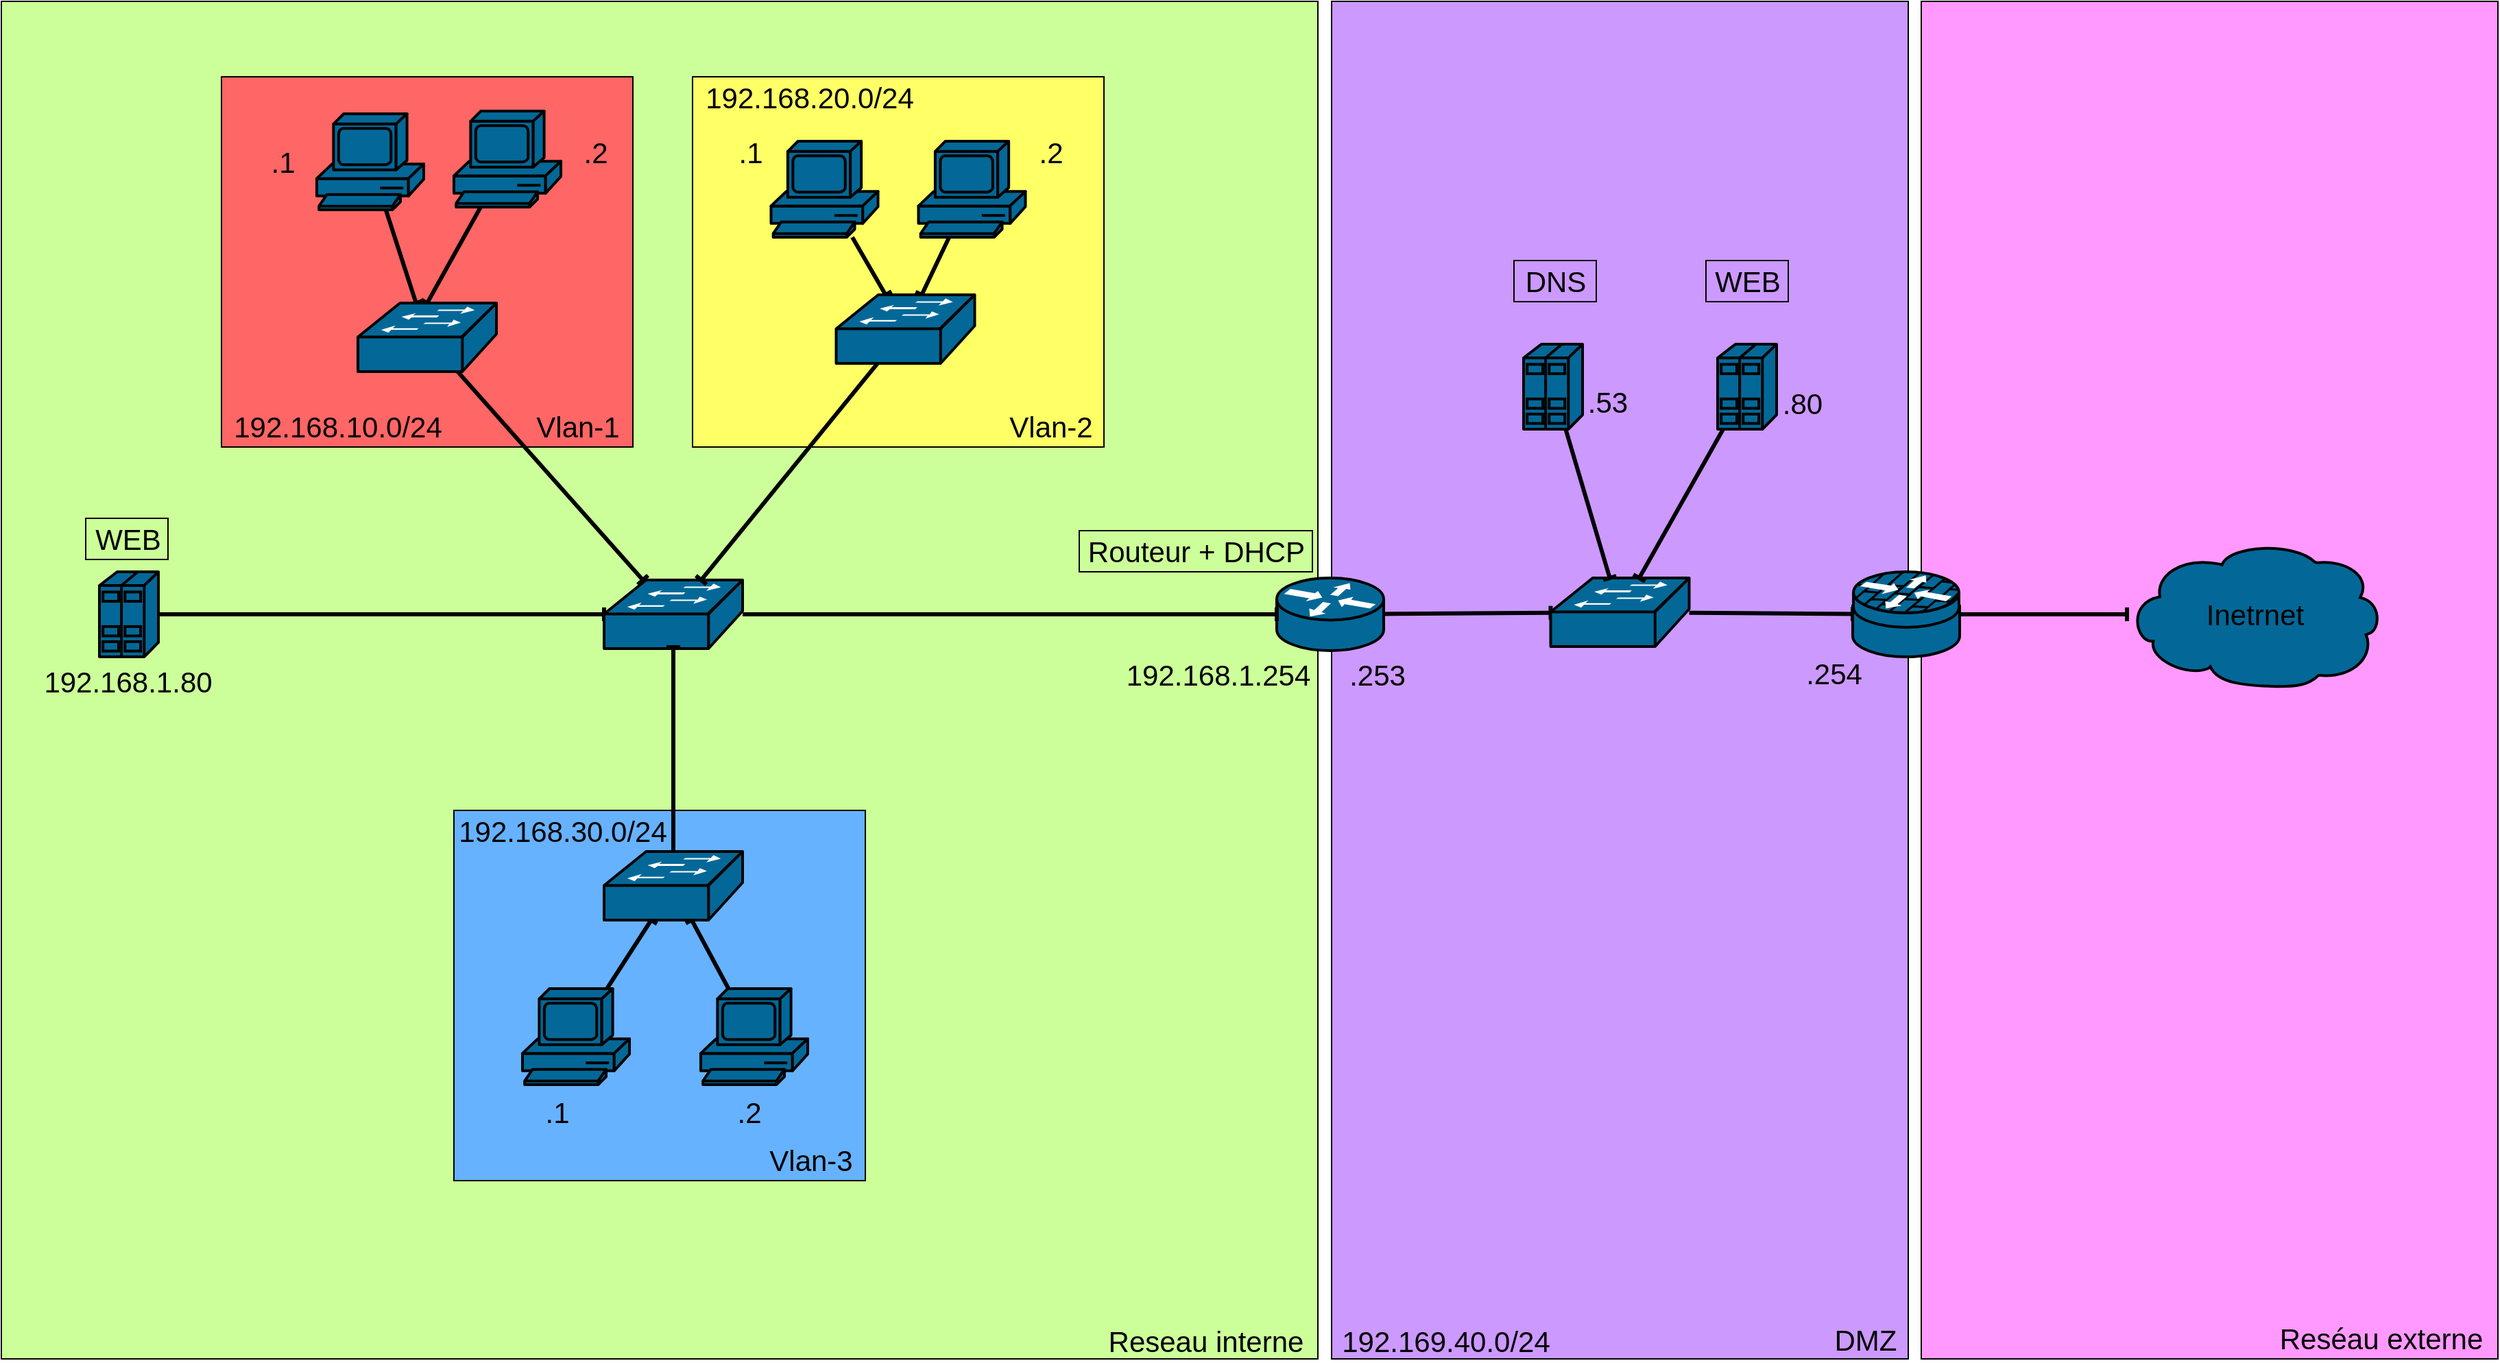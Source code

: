 <mxfile>
    <diagram id="-jtY2hsfW_GyJ5_EmQyq" name="Page-1">
        <mxGraphModel dx="1297" dy="1131" grid="1" gridSize="10" guides="1" tooltips="1" connect="1" arrows="1" fold="1" page="1" pageScale="1" pageWidth="827" pageHeight="1169" background="#ffffff" math="0" shadow="0">
            <root>
                <mxCell id="0"/>
                <mxCell id="1" parent="0"/>
                <mxCell id="69" value="" style="whiteSpace=wrap;html=1;fontColor=#000000;strokeColor=#000000;fillColor=#FF99FF;fontSize=21;" vertex="1" parent="1">
                    <mxGeometry x="970" y="80" width="420.5" height="990" as="geometry"/>
                </mxCell>
                <mxCell id="49" value="" style="whiteSpace=wrap;html=1;fontColor=#000000;strokeColor=#000000;fillColor=#CC99FF;fontSize=21;" vertex="1" parent="1">
                    <mxGeometry x="540" y="80" width="420.5" height="990" as="geometry"/>
                </mxCell>
                <mxCell id="30" value="" style="whiteSpace=wrap;html=1;fontColor=#000000;strokeColor=#000000;fillColor=#CCFF99;fontSize=21;" vertex="1" parent="1">
                    <mxGeometry x="-430" y="80" width="960" height="990" as="geometry"/>
                </mxCell>
                <mxCell id="27" value="" style="whiteSpace=wrap;html=1;fillColor=#66B2FF;strokeColor=#000000;fontSize=21;" vertex="1" parent="1">
                    <mxGeometry x="-100" y="670" width="300" height="270" as="geometry"/>
                </mxCell>
                <mxCell id="25" value="" style="whiteSpace=wrap;html=1;fillColor=#FFFF66;strokeColor=#000000;fontSize=21;" vertex="1" parent="1">
                    <mxGeometry x="74" y="135" width="300" height="270" as="geometry"/>
                </mxCell>
                <mxCell id="24" value="" style="whiteSpace=wrap;html=1;fillColor=#FF6666;strokeColor=#000000;fontSize=21;" vertex="1" parent="1">
                    <mxGeometry x="-269.5" y="135" width="300" height="270" as="geometry"/>
                </mxCell>
                <mxCell id="47" style="edgeStyle=none;html=1;fontColor=#000000;endArrow=baseDash;endFill=0;strokeColor=#000000;strokeWidth=3;fontSize=21;" edge="1" parent="1" source="2" target="6">
                    <mxGeometry relative="1" as="geometry"/>
                </mxCell>
                <mxCell id="2" value="" style="shape=mxgraph.cisco.routers.router;sketch=0;html=1;pointerEvents=1;dashed=0;fillColor=#036897;strokeColor=#000000;strokeWidth=2;verticalLabelPosition=bottom;verticalAlign=top;align=center;outlineConnect=0;fontSize=21;" parent="1" vertex="1">
                    <mxGeometry x="500" y="500.5" width="78" height="53" as="geometry"/>
                </mxCell>
                <mxCell id="44" style="edgeStyle=none;html=1;fontColor=#000000;endArrow=baseDash;endFill=0;strokeColor=#000000;strokeWidth=3;fontSize=21;" edge="1" parent="1" source="4" target="5">
                    <mxGeometry relative="1" as="geometry"/>
                </mxCell>
                <mxCell id="4" value="" style="shape=mxgraph.cisco.servers.standard_host;sketch=0;html=1;pointerEvents=1;dashed=0;fillColor=#036897;strokeColor=#000000;strokeWidth=2;verticalLabelPosition=bottom;verticalAlign=top;align=center;outlineConnect=0;fontSize=21;" parent="1" vertex="1">
                    <mxGeometry x="-358.5" y="496" width="43" height="62" as="geometry"/>
                </mxCell>
                <mxCell id="46" style="edgeStyle=none;html=1;fontColor=#000000;endArrow=baseDash;endFill=0;strokeColor=#000000;strokeWidth=3;fontSize=21;" edge="1" parent="1" source="5" target="2">
                    <mxGeometry relative="1" as="geometry"/>
                </mxCell>
                <mxCell id="5" value="" style="shape=mxgraph.cisco.switches.workgroup_switch;html=1;pointerEvents=1;dashed=0;fillColor=#036897;strokeColor=#000000;strokeWidth=2;verticalLabelPosition=bottom;verticalAlign=top;align=center;outlineConnect=0;fontSize=21;" parent="1" vertex="1">
                    <mxGeometry x="9.5" y="502" width="101" height="50" as="geometry"/>
                </mxCell>
                <mxCell id="50" style="edgeStyle=none;html=1;fontColor=#000000;endArrow=baseDash;endFill=0;strokeColor=#000000;strokeWidth=3;fontSize=21;" edge="1" parent="1" source="6" target="15">
                    <mxGeometry relative="1" as="geometry"/>
                </mxCell>
                <mxCell id="6" value="" style="shape=mxgraph.cisco.switches.workgroup_switch;html=1;pointerEvents=1;dashed=0;fillColor=#036897;strokeColor=#000000;strokeWidth=2;verticalLabelPosition=bottom;verticalAlign=top;align=center;outlineConnect=0;fontSize=21;" parent="1" vertex="1">
                    <mxGeometry x="699.75" y="500.5" width="101" height="50" as="geometry"/>
                </mxCell>
                <mxCell id="36" style="edgeStyle=none;html=1;fontColor=#000000;strokeColor=#000000;strokeWidth=3;endArrow=baseDash;endFill=0;fontSize=21;" edge="1" parent="1" source="7" target="17">
                    <mxGeometry relative="1" as="geometry"/>
                </mxCell>
                <mxCell id="7" value="" style="shape=mxgraph.cisco.computers_and_peripherals.pc;html=1;pointerEvents=1;dashed=0;fillColor=#036897;strokeColor=#000000;strokeWidth=2;verticalLabelPosition=bottom;verticalAlign=top;align=center;outlineConnect=0;fontSize=21;" vertex="1" parent="1">
                    <mxGeometry x="-200" y="162" width="78" height="70" as="geometry"/>
                </mxCell>
                <mxCell id="37" style="edgeStyle=none;html=1;entryX=0.5;entryY=0;entryDx=0;entryDy=0;entryPerimeter=0;fontColor=#000000;endArrow=baseDash;endFill=0;strokeColor=#000000;strokeWidth=3;fontSize=21;" edge="1" parent="1" source="8" target="17">
                    <mxGeometry relative="1" as="geometry"/>
                </mxCell>
                <mxCell id="8" value="" style="shape=mxgraph.cisco.computers_and_peripherals.pc;html=1;pointerEvents=1;dashed=0;fillColor=#036897;strokeColor=#000000;strokeWidth=2;verticalLabelPosition=bottom;verticalAlign=top;align=center;outlineConnect=0;fontSize=21;" vertex="1" parent="1">
                    <mxGeometry x="-100" y="160" width="78" height="70" as="geometry"/>
                </mxCell>
                <mxCell id="38" style="edgeStyle=none;html=1;fontColor=#000000;endArrow=baseDash;endFill=0;strokeColor=#000000;strokeWidth=3;fontSize=21;" edge="1" parent="1" source="9" target="18">
                    <mxGeometry relative="1" as="geometry"/>
                </mxCell>
                <mxCell id="9" value="" style="shape=mxgraph.cisco.computers_and_peripherals.pc;html=1;pointerEvents=1;dashed=0;fillColor=#036897;strokeColor=#000000;strokeWidth=2;verticalLabelPosition=bottom;verticalAlign=top;align=center;outlineConnect=0;fontSize=21;" vertex="1" parent="1">
                    <mxGeometry x="131.25" y="182" width="78" height="70" as="geometry"/>
                </mxCell>
                <mxCell id="39" style="edgeStyle=none;html=1;fontColor=#000000;endArrow=baseDash;endFill=0;strokeColor=#000000;strokeWidth=3;fontSize=21;" edge="1" parent="1" source="10" target="18">
                    <mxGeometry relative="1" as="geometry"/>
                </mxCell>
                <mxCell id="10" value="" style="shape=mxgraph.cisco.computers_and_peripherals.pc;html=1;pointerEvents=1;dashed=0;fillColor=#036897;strokeColor=#000000;strokeWidth=2;verticalLabelPosition=bottom;verticalAlign=top;align=center;outlineConnect=0;fontSize=21;" vertex="1" parent="1">
                    <mxGeometry x="238.75" y="182" width="78" height="70" as="geometry"/>
                </mxCell>
                <mxCell id="42" style="edgeStyle=none;html=1;fontColor=#000000;endArrow=baseDash;endFill=0;strokeColor=#000000;strokeWidth=3;fontSize=21;" edge="1" parent="1" source="11" target="19">
                    <mxGeometry relative="1" as="geometry"/>
                </mxCell>
                <mxCell id="11" value="" style="shape=mxgraph.cisco.computers_and_peripherals.pc;html=1;pointerEvents=1;dashed=0;fillColor=#036897;strokeColor=#000000;strokeWidth=2;verticalLabelPosition=bottom;verticalAlign=top;align=center;outlineConnect=0;fontSize=21;" vertex="1" parent="1">
                    <mxGeometry x="-50" y="800" width="78" height="70" as="geometry"/>
                </mxCell>
                <mxCell id="60" style="edgeStyle=none;html=1;fontColor=#000000;endArrow=baseDash;endFill=0;strokeColor=#000000;strokeWidth=3;fontSize=21;" edge="1" parent="1" source="12" target="19">
                    <mxGeometry relative="1" as="geometry"/>
                </mxCell>
                <mxCell id="12" value="" style="shape=mxgraph.cisco.computers_and_peripherals.pc;html=1;pointerEvents=1;dashed=0;fillColor=#036897;strokeColor=#000000;strokeWidth=2;verticalLabelPosition=bottom;verticalAlign=top;align=center;outlineConnect=0;fontSize=21;" vertex="1" parent="1">
                    <mxGeometry x="80" y="800" width="78" height="70" as="geometry"/>
                </mxCell>
                <mxCell id="51" style="edgeStyle=none;html=1;fontColor=#000000;endArrow=baseDash;endFill=0;strokeColor=#000000;strokeWidth=3;fontSize=21;" edge="1" parent="1" source="13" target="6">
                    <mxGeometry relative="1" as="geometry"/>
                </mxCell>
                <mxCell id="13" value="" style="shape=mxgraph.cisco.servers.standard_host;sketch=0;html=1;pointerEvents=1;dashed=0;fillColor=#036897;strokeColor=#000000;strokeWidth=2;verticalLabelPosition=bottom;verticalAlign=top;align=center;outlineConnect=0;fontSize=21;" vertex="1" parent="1">
                    <mxGeometry x="680" y="330" width="43" height="62" as="geometry"/>
                </mxCell>
                <mxCell id="52" style="edgeStyle=none;html=1;fontColor=#000000;endArrow=baseDash;endFill=0;strokeColor=#000000;strokeWidth=3;fontSize=21;" edge="1" parent="1" source="14" target="6">
                    <mxGeometry relative="1" as="geometry"/>
                </mxCell>
                <mxCell id="14" value="" style="shape=mxgraph.cisco.servers.standard_host;sketch=0;html=1;pointerEvents=1;dashed=0;fillColor=#036897;strokeColor=#000000;strokeWidth=2;verticalLabelPosition=bottom;verticalAlign=top;align=center;outlineConnect=0;fontSize=21;" vertex="1" parent="1">
                    <mxGeometry x="821.5" y="330" width="43" height="62" as="geometry"/>
                </mxCell>
                <mxCell id="53" style="edgeStyle=none;html=1;fontColor=#000000;endArrow=baseDash;endFill=0;strokeColor=#000000;strokeWidth=3;fontSize=21;" edge="1" parent="1" source="15" target="16">
                    <mxGeometry relative="1" as="geometry"/>
                </mxCell>
                <mxCell id="15" value="" style="shape=mxgraph.cisco.security.router_firewall;html=1;pointerEvents=1;dashed=0;fillColor=#036897;strokeColor=#000000;strokeWidth=2;verticalLabelPosition=bottom;verticalAlign=top;align=center;outlineConnect=0;fontSize=21;" vertex="1" parent="1">
                    <mxGeometry x="920" y="496" width="78" height="62" as="geometry"/>
                </mxCell>
                <mxCell id="16" value="" style="shape=mxgraph.cisco.storage.cloud;html=1;pointerEvents=1;dashed=0;fillColor=#036897;strokeColor=#000000;strokeWidth=2;verticalLabelPosition=bottom;verticalAlign=top;align=center;outlineConnect=0;fontSize=21;" vertex="1" parent="1">
                    <mxGeometry x="1120" y="474" width="186" height="106" as="geometry"/>
                </mxCell>
                <mxCell id="40" style="edgeStyle=none;html=1;fontColor=#000000;endArrow=baseDash;endFill=0;strokeColor=#000000;strokeWidth=3;fontSize=21;" edge="1" parent="1" source="17" target="5">
                    <mxGeometry relative="1" as="geometry">
                        <Array as="points"/>
                    </mxGeometry>
                </mxCell>
                <mxCell id="17" value="" style="shape=mxgraph.cisco.switches.workgroup_switch;html=1;pointerEvents=1;dashed=0;fillColor=#036897;strokeColor=#000000;strokeWidth=2;verticalLabelPosition=bottom;verticalAlign=top;align=center;outlineConnect=0;fontSize=21;" vertex="1" parent="1">
                    <mxGeometry x="-170" y="300" width="101" height="50" as="geometry"/>
                </mxCell>
                <mxCell id="45" style="edgeStyle=none;html=1;fontColor=#000000;endArrow=baseDash;endFill=0;strokeColor=#000000;strokeWidth=3;fontSize=21;" edge="1" parent="1" source="18" target="5">
                    <mxGeometry relative="1" as="geometry">
                        <Array as="points"/>
                    </mxGeometry>
                </mxCell>
                <mxCell id="18" value="" style="shape=mxgraph.cisco.switches.workgroup_switch;html=1;pointerEvents=1;dashed=0;fillColor=#036897;strokeColor=#000000;strokeWidth=2;verticalLabelPosition=bottom;verticalAlign=top;align=center;outlineConnect=0;fontSize=21;" vertex="1" parent="1">
                    <mxGeometry x="178.75" y="294" width="101" height="50" as="geometry"/>
                </mxCell>
                <mxCell id="41" style="edgeStyle=none;html=1;entryX=0.5;entryY=0.98;entryDx=0;entryDy=0;entryPerimeter=0;fontColor=#000000;endArrow=baseDash;endFill=0;strokeColor=#000000;strokeWidth=3;fontSize=21;" edge="1" parent="1" source="19" target="5">
                    <mxGeometry relative="1" as="geometry"/>
                </mxCell>
                <mxCell id="19" value="" style="shape=mxgraph.cisco.switches.workgroup_switch;html=1;pointerEvents=1;dashed=0;fillColor=#036897;strokeColor=#000000;strokeWidth=2;verticalLabelPosition=bottom;verticalAlign=top;align=center;outlineConnect=0;fontSize=21;" vertex="1" parent="1">
                    <mxGeometry x="9.5" y="700" width="101" height="50" as="geometry"/>
                </mxCell>
                <mxCell id="20" value="DNS" style="text;html=1;resizable=0;autosize=1;align=center;verticalAlign=middle;points=[];fillColor=none;strokeColor=#000000;rounded=0;fontColor=#000000;fontSize=21;" vertex="1" parent="1">
                    <mxGeometry x="673" y="269" width="60" height="30" as="geometry"/>
                </mxCell>
                <mxCell id="21" value="WEB" style="text;html=1;resizable=0;autosize=1;align=center;verticalAlign=middle;points=[];fillColor=none;strokeColor=#000000;rounded=0;fontColor=#000000;fontSize=21;" vertex="1" parent="1">
                    <mxGeometry x="813" y="269" width="60" height="30" as="geometry"/>
                </mxCell>
                <mxCell id="22" value="WEB" style="text;html=1;resizable=0;autosize=1;align=center;verticalAlign=middle;points=[];fillColor=none;strokeColor=#000000;rounded=0;fontColor=#000000;fontSize=21;" vertex="1" parent="1">
                    <mxGeometry x="-368.5" y="457" width="60" height="30" as="geometry"/>
                </mxCell>
                <mxCell id="23" value="Routeur + DHCP" style="text;html=1;resizable=0;autosize=1;align=center;verticalAlign=middle;points=[];fillColor=none;strokeColor=#000000;rounded=0;fontColor=#000000;fontSize=21;" vertex="1" parent="1">
                    <mxGeometry x="356" y="466" width="170" height="30" as="geometry"/>
                </mxCell>
                <mxCell id="31" value="Vlan-1" style="text;html=1;resizable=0;autosize=1;align=center;verticalAlign=middle;points=[];fillColor=none;strokeColor=none;rounded=0;fontColor=#000000;fontSize=21;" vertex="1" parent="1">
                    <mxGeometry x="-50" y="375" width="80" height="30" as="geometry"/>
                </mxCell>
                <mxCell id="32" value="Vlan-2" style="text;html=1;resizable=0;autosize=1;align=center;verticalAlign=middle;points=[];fillColor=none;strokeColor=none;rounded=0;fontColor=#000000;fontSize=21;" vertex="1" parent="1">
                    <mxGeometry x="295" y="375" width="80" height="30" as="geometry"/>
                </mxCell>
                <mxCell id="33" value="Vlan-3" style="text;html=1;resizable=0;autosize=1;align=center;verticalAlign=middle;points=[];fillColor=none;strokeColor=none;rounded=0;fontColor=#000000;fontSize=21;" vertex="1" parent="1">
                    <mxGeometry x="120" y="910" width="80" height="30" as="geometry"/>
                </mxCell>
                <mxCell id="48" value="Reseau interne" style="text;html=1;resizable=0;autosize=1;align=center;verticalAlign=middle;points=[];fillColor=none;strokeColor=none;rounded=0;fontColor=#000000;fontSize=21;" vertex="1" parent="1">
                    <mxGeometry x="368" y="1042" width="160" height="30" as="geometry"/>
                </mxCell>
                <mxCell id="54" value="192.168.10.0/24" style="text;html=1;resizable=0;autosize=1;align=center;verticalAlign=middle;points=[];fillColor=none;strokeColor=none;rounded=0;fontColor=#000000;fontSize=21;" vertex="1" parent="1">
                    <mxGeometry x="-270" y="375" width="170" height="30" as="geometry"/>
                </mxCell>
                <mxCell id="55" value="192.168.20.0/24" style="text;html=1;resizable=0;autosize=1;align=center;verticalAlign=middle;points=[];fillColor=none;strokeColor=none;rounded=0;fontColor=#000000;fontSize=21;" vertex="1" parent="1">
                    <mxGeometry x="74" y="135" width="170" height="30" as="geometry"/>
                </mxCell>
                <mxCell id="56" value="192.168.30.0/24" style="text;html=1;resizable=0;autosize=1;align=center;verticalAlign=middle;points=[];fillColor=none;strokeColor=none;rounded=0;fontColor=#000000;fontSize=21;" vertex="1" parent="1">
                    <mxGeometry x="-106" y="670" width="170" height="30" as="geometry"/>
                </mxCell>
                <mxCell id="57" value="192.168.1.80" style="text;html=1;resizable=0;autosize=1;align=center;verticalAlign=middle;points=[];fillColor=none;strokeColor=none;rounded=0;fontColor=#000000;fontSize=21;" vertex="1" parent="1">
                    <mxGeometry x="-408.5" y="561" width="140" height="30" as="geometry"/>
                </mxCell>
                <mxCell id="58" value="192.168.1.254" style="text;html=1;resizable=0;autosize=1;align=center;verticalAlign=middle;points=[];fillColor=none;strokeColor=none;rounded=0;fontColor=#000000;fontSize=21;" vertex="1" parent="1">
                    <mxGeometry x="382" y="556" width="150" height="30" as="geometry"/>
                </mxCell>
                <mxCell id="61" value=".1" style="text;html=1;resizable=0;autosize=1;align=center;verticalAlign=middle;points=[];fillColor=none;strokeColor=none;rounded=0;fontSize=21;fontColor=#000000;" vertex="1" parent="1">
                    <mxGeometry x="101.25" y="175" width="30" height="30" as="geometry"/>
                </mxCell>
                <mxCell id="62" value=".1" style="text;html=1;resizable=0;autosize=1;align=center;verticalAlign=middle;points=[];fillColor=none;strokeColor=none;rounded=0;fontSize=21;fontColor=#000000;" vertex="1" parent="1">
                    <mxGeometry x="-240" y="182" width="30" height="30" as="geometry"/>
                </mxCell>
                <mxCell id="63" value=".1" style="text;html=1;resizable=0;autosize=1;align=center;verticalAlign=middle;points=[];fillColor=none;strokeColor=none;rounded=0;fontSize=21;fontColor=#000000;" vertex="1" parent="1">
                    <mxGeometry x="-40" y="875" width="30" height="30" as="geometry"/>
                </mxCell>
                <mxCell id="64" value=".2" style="text;html=1;resizable=0;autosize=1;align=center;verticalAlign=middle;points=[];fillColor=none;strokeColor=none;rounded=0;fontSize=21;fontColor=#000000;" vertex="1" parent="1">
                    <mxGeometry x="320" y="175" width="30" height="30" as="geometry"/>
                </mxCell>
                <mxCell id="65" value=".2" style="text;html=1;resizable=0;autosize=1;align=center;verticalAlign=middle;points=[];fillColor=none;strokeColor=none;rounded=0;fontSize=21;fontColor=#000000;" vertex="1" parent="1">
                    <mxGeometry x="100" y="875" width="30" height="30" as="geometry"/>
                </mxCell>
                <mxCell id="66" value=".2" style="text;html=1;resizable=0;autosize=1;align=center;verticalAlign=middle;points=[];fillColor=none;strokeColor=none;rounded=0;fontSize=21;fontColor=#000000;" vertex="1" parent="1">
                    <mxGeometry x="-12" y="175" width="30" height="30" as="geometry"/>
                </mxCell>
                <mxCell id="67" value="DMZ" style="text;html=1;resizable=0;autosize=1;align=center;verticalAlign=middle;points=[];fillColor=none;strokeColor=none;rounded=0;fontColor=#000000;fontSize=21;" vertex="1" parent="1">
                    <mxGeometry x="898.5" y="1041" width="60" height="30" as="geometry"/>
                </mxCell>
                <mxCell id="68" value="192.169.40.0/24" style="text;html=1;resizable=0;autosize=1;align=center;verticalAlign=middle;points=[];fillColor=none;strokeColor=none;rounded=0;fontColor=#000000;fontSize=21;" vertex="1" parent="1">
                    <mxGeometry x="538" y="1042" width="170" height="30" as="geometry"/>
                </mxCell>
                <mxCell id="70" value="Reséau externe" style="text;html=1;resizable=0;autosize=1;align=center;verticalAlign=middle;points=[];fillColor=none;strokeColor=none;rounded=0;fontColor=#000000;fontSize=21;" vertex="1" parent="1">
                    <mxGeometry x="1224.5" y="1040" width="160" height="30" as="geometry"/>
                </mxCell>
                <mxCell id="71" value=".253" style="text;html=1;resizable=0;autosize=1;align=center;verticalAlign=middle;points=[];fillColor=none;strokeColor=none;rounded=0;fontSize=21;fontColor=#000000;" vertex="1" parent="1">
                    <mxGeometry x="543" y="556" width="60" height="30" as="geometry"/>
                </mxCell>
                <mxCell id="72" value=".254" style="text;html=1;resizable=0;autosize=1;align=center;verticalAlign=middle;points=[];fillColor=none;strokeColor=none;rounded=0;fontSize=21;fontColor=#000000;" vertex="1" parent="1">
                    <mxGeometry x="875.5" y="555" width="60" height="30" as="geometry"/>
                </mxCell>
                <mxCell id="73" value="Inetrnet" style="text;html=1;resizable=0;autosize=1;align=center;verticalAlign=middle;points=[];fillColor=none;strokeColor=none;rounded=0;fontSize=21;fontColor=#000000;" vertex="1" parent="1">
                    <mxGeometry x="1168" y="512" width="90" height="30" as="geometry"/>
                </mxCell>
                <mxCell id="74" value=".53" style="text;html=1;resizable=0;autosize=1;align=center;verticalAlign=middle;points=[];fillColor=none;strokeColor=none;rounded=0;fontSize=21;fontColor=#000000;" vertex="1" parent="1">
                    <mxGeometry x="721.25" y="357" width="40" height="30" as="geometry"/>
                </mxCell>
                <mxCell id="75" value=".80" style="text;html=1;resizable=0;autosize=1;align=center;verticalAlign=middle;points=[];fillColor=none;strokeColor=none;rounded=0;fontSize=21;fontColor=#000000;" vertex="1" parent="1">
                    <mxGeometry x="863" y="358" width="40" height="30" as="geometry"/>
                </mxCell>
            </root>
        </mxGraphModel>
    </diagram>
</mxfile>